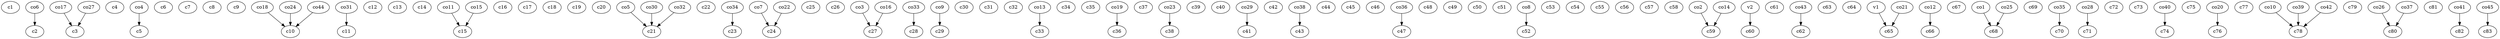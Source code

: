 strict digraph  {
c1;
c2;
c3;
c4;
c5;
c6;
c7;
c8;
c9;
c10;
c11;
c12;
c13;
c14;
c15;
c16;
c17;
c18;
c19;
c20;
c21;
c22;
c23;
c24;
c25;
c26;
c27;
c28;
c29;
c30;
c31;
c32;
c33;
c34;
c35;
c36;
c37;
c38;
c39;
c40;
c41;
c42;
c43;
c44;
c45;
c46;
c47;
c48;
c49;
c50;
c51;
c52;
c53;
c54;
c55;
c56;
c57;
c58;
c59;
c60;
c61;
c62;
c63;
c64;
c65;
c66;
c67;
c68;
c69;
c70;
c71;
c72;
c73;
c74;
c75;
c76;
c77;
c78;
c79;
c80;
c81;
c82;
c83;
v1;
v2;
co1;
co2;
co3;
co4;
co5;
co6;
co7;
co8;
co9;
co10;
co11;
co12;
co13;
co14;
co15;
co16;
co17;
co18;
co19;
co20;
co21;
co22;
co23;
co24;
co25;
co26;
co27;
co28;
co29;
co30;
co31;
co32;
co33;
co34;
co35;
co36;
co37;
co38;
co39;
co40;
co41;
co42;
co43;
co44;
co45;
v1 -> c65  [weight=1];
v2 -> c60  [weight=1];
co1 -> c68  [weight=1];
co2 -> c59  [weight=1];
co3 -> c27  [weight=1];
co4 -> c5  [weight=1];
co5 -> c21  [weight=1];
co6 -> c2  [weight=1];
co7 -> c24  [weight=1];
co8 -> c52  [weight=1];
co9 -> c29  [weight=1];
co10 -> c78  [weight=1];
co11 -> c15  [weight=1];
co12 -> c66  [weight=1];
co13 -> c33  [weight=1];
co14 -> c59  [weight=1];
co15 -> c15  [weight=1];
co16 -> c27  [weight=1];
co17 -> c3  [weight=1];
co18 -> c10  [weight=1];
co19 -> c36  [weight=1];
co20 -> c76  [weight=1];
co21 -> c65  [weight=1];
co22 -> c24  [weight=1];
co23 -> c38  [weight=1];
co24 -> c10  [weight=1];
co25 -> c68  [weight=1];
co26 -> c80  [weight=1];
co27 -> c3  [weight=1];
co28 -> c71  [weight=1];
co29 -> c41  [weight=1];
co30 -> c21  [weight=1];
co31 -> c11  [weight=1];
co32 -> c21  [weight=1];
co33 -> c28  [weight=1];
co34 -> c23  [weight=1];
co35 -> c70  [weight=1];
co36 -> c47  [weight=1];
co37 -> c80  [weight=1];
co38 -> c43  [weight=1];
co39 -> c78  [weight=1];
co40 -> c74  [weight=1];
co41 -> c82  [weight=1];
co42 -> c78  [weight=1];
co43 -> c62  [weight=1];
co44 -> c10  [weight=1];
co45 -> c83  [weight=1];
}
